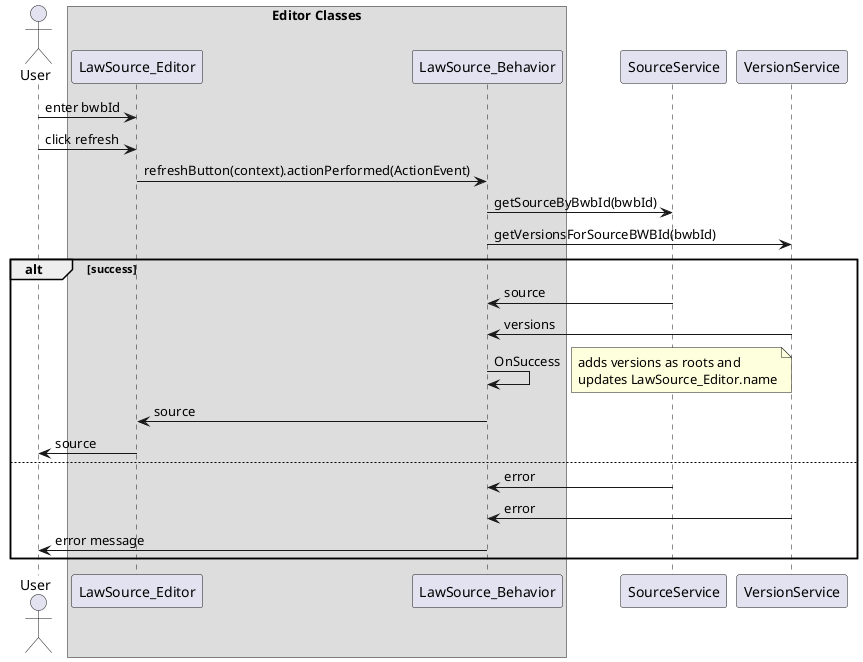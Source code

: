@startuml
actor User as user
box Editor Classes
participant LawSource_Editor as editor
participant LawSource_Behavior as behavior
end box
participant SourceService as sservice
participant VersionService as vservice

user -> editor : enter bwbId
user -> editor : click refresh
editor -> behavior :refreshButton(context).actionPerformed(ActionEvent)
behavior -> sservice: getSourceByBwbId(bwbId)
behavior -> vservice: getVersionsForSourceBWBId(bwbId)
alt success
    sservice -> behavior: source
    vservice -> behavior: versions
    behavior -> behavior: OnSuccess
    note right
        adds versions as roots and
        updates LawSource_Editor.name
    end note
    behavior -> editor: source
    editor -> user: source
else
    sservice -> behavior: error
    vservice -> behavior: error
    behavior -> user: error message
end
@enduml